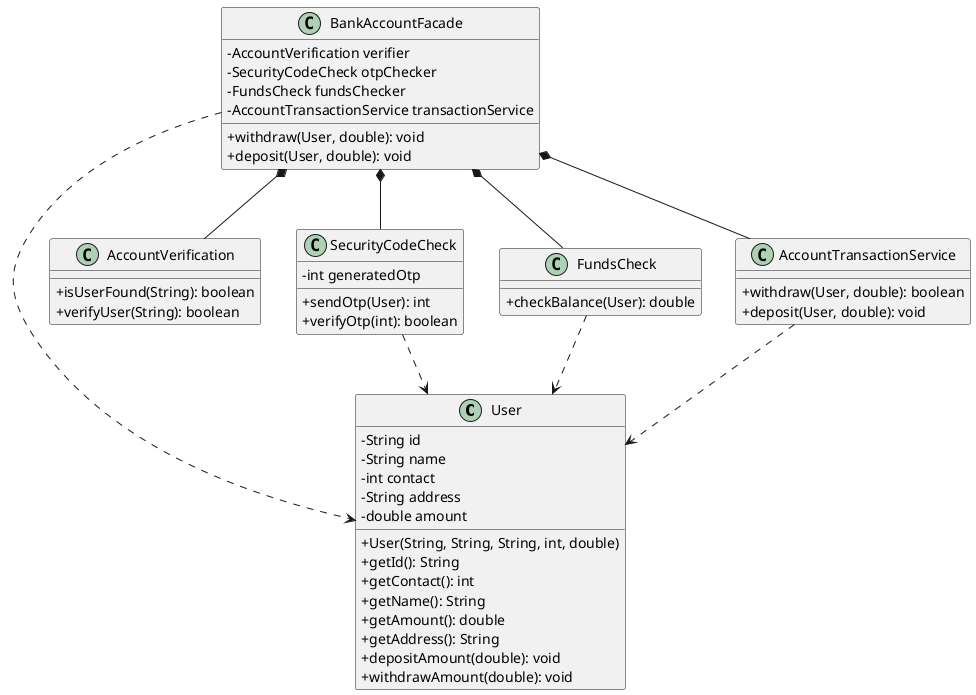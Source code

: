@startuml
skinparam classAttributeIconSize 0

class User {
    - String id
    - String name
    - int contact
    - String address
    - double amount
    + User(String, String, String, int, double)
    + getId(): String
    + getContact(): int
    + getName(): String
    + getAmount(): double
    + getAddress(): String
    + depositAmount(double): void
    + withdrawAmount(double): void
}

class AccountVerification {
    + isUserFound(String): boolean
    + verifyUser(String): boolean
}

class SecurityCodeCheck {
    - int generatedOtp
    + sendOtp(User): int
    + verifyOtp(int): boolean
}

class FundsCheck {
    + checkBalance(User): double
}

class AccountTransactionService {
    + withdraw(User, double): boolean
    + deposit(User, double): void
}

class BankAccountFacade {
    - AccountVerification verifier
    - SecurityCodeCheck otpChecker
    - FundsCheck fundsChecker
    - AccountTransactionService transactionService
    + withdraw(User, double): void
    + deposit(User, double): void
}


' Relationships
BankAccountFacade *-- AccountVerification
BankAccountFacade *-- SecurityCodeCheck
BankAccountFacade *-- FundsCheck
BankAccountFacade *-- AccountTransactionService


SecurityCodeCheck ..> User
FundsCheck ..> User
AccountTransactionService ..> User
BankAccountFacade ..> User

@enduml
